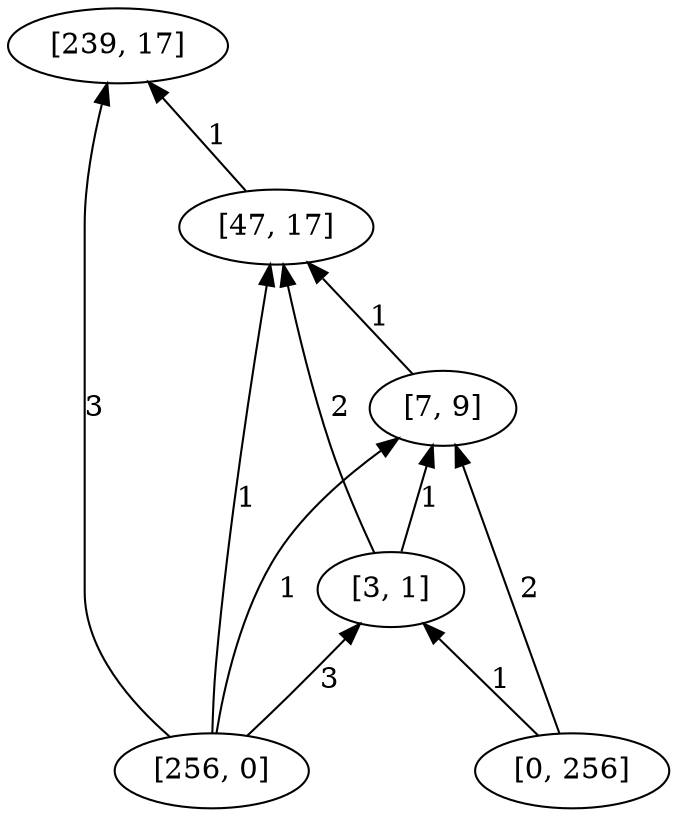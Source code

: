 digraph "DD" { 
rankdir = "BT" 
graph [ ordering = "out"];
5001 -> 1[label = "3"];
5001 -> 2[label = "1"];
5001 -> 3[label = "1"];
5001 -> 4[label = "3"];
5002 -> 3[label = "2"];
5002 -> 4[label = "1"];
2 -> 1[label = "1"];
3 -> 2[label = "1"];
4 -> 2[label = "2"];
4 -> 3[label = "1"];
5001 [label = "[256, 0]",  shape = oval]
5002 [label = "[0, 256]",  shape = oval]
1 [label = "[239, 17]",  shape = oval]
2 [label = "[47, 17]",  shape = oval]
3 [label = "[7, 9]",  shape = oval]
4 [label = "[3, 1]",  shape = oval]
}
